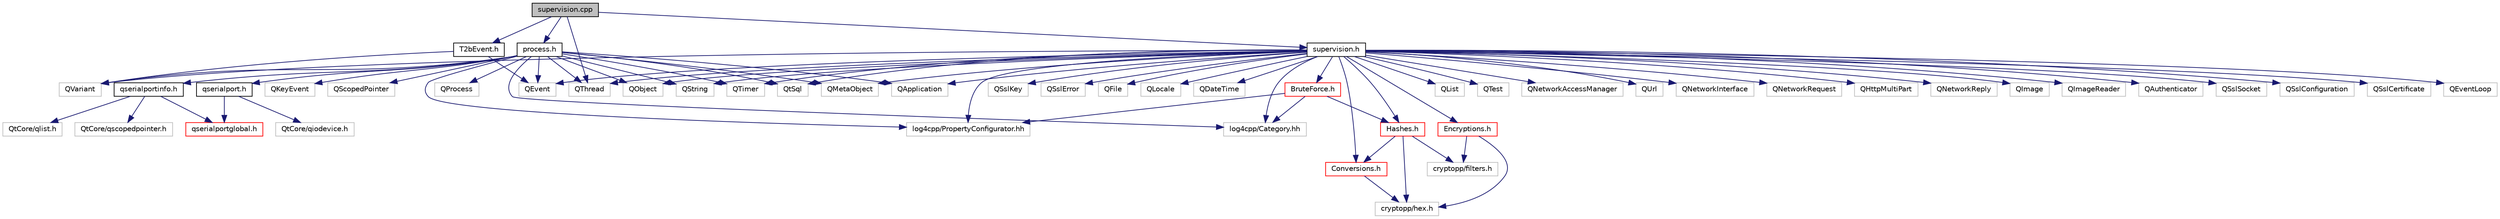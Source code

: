 digraph "supervision.cpp"
{
 // LATEX_PDF_SIZE
  edge [fontname="Helvetica",fontsize="10",labelfontname="Helvetica",labelfontsize="10"];
  node [fontname="Helvetica",fontsize="10",shape=record];
  Node1 [label="supervision.cpp",height=0.2,width=0.4,color="black", fillcolor="grey75", style="filled", fontcolor="black",tooltip="supervision class definition"];
  Node1 -> Node2 [color="midnightblue",fontsize="10",style="solid",fontname="Helvetica"];
  Node2 [label="process.h",height=0.2,width=0.4,color="black", fillcolor="white", style="filled",URL="$process_8h.html",tooltip="Process_qobject and Process_qthread class declaration."];
  Node2 -> Node3 [color="midnightblue",fontsize="10",style="solid",fontname="Helvetica"];
  Node3 [label="QMetaObject",height=0.2,width=0.4,color="grey75", fillcolor="white", style="filled",tooltip=" "];
  Node2 -> Node4 [color="midnightblue",fontsize="10",style="solid",fontname="Helvetica"];
  Node4 [label="QApplication",height=0.2,width=0.4,color="grey75", fillcolor="white", style="filled",tooltip=" "];
  Node2 -> Node5 [color="midnightblue",fontsize="10",style="solid",fontname="Helvetica"];
  Node5 [label="QVariant",height=0.2,width=0.4,color="grey75", fillcolor="white", style="filled",tooltip=" "];
  Node2 -> Node6 [color="midnightblue",fontsize="10",style="solid",fontname="Helvetica"];
  Node6 [label="QObject",height=0.2,width=0.4,color="grey75", fillcolor="white", style="filled",tooltip=" "];
  Node2 -> Node7 [color="midnightblue",fontsize="10",style="solid",fontname="Helvetica"];
  Node7 [label="QThread",height=0.2,width=0.4,color="grey75", fillcolor="white", style="filled",tooltip=" "];
  Node2 -> Node8 [color="midnightblue",fontsize="10",style="solid",fontname="Helvetica"];
  Node8 [label="QString",height=0.2,width=0.4,color="grey75", fillcolor="white", style="filled",tooltip=" "];
  Node2 -> Node9 [color="midnightblue",fontsize="10",style="solid",fontname="Helvetica"];
  Node9 [label="QEvent",height=0.2,width=0.4,color="grey75", fillcolor="white", style="filled",tooltip=" "];
  Node2 -> Node10 [color="midnightblue",fontsize="10",style="solid",fontname="Helvetica"];
  Node10 [label="QTimer",height=0.2,width=0.4,color="grey75", fillcolor="white", style="filled",tooltip=" "];
  Node2 -> Node11 [color="midnightblue",fontsize="10",style="solid",fontname="Helvetica"];
  Node11 [label="QProcess",height=0.2,width=0.4,color="grey75", fillcolor="white", style="filled",tooltip=" "];
  Node2 -> Node12 [color="midnightblue",fontsize="10",style="solid",fontname="Helvetica"];
  Node12 [label="QtSql",height=0.2,width=0.4,color="grey75", fillcolor="white", style="filled",tooltip=" "];
  Node2 -> Node13 [color="midnightblue",fontsize="10",style="solid",fontname="Helvetica"];
  Node13 [label="qserialport.h",height=0.2,width=0.4,color="black", fillcolor="white", style="filled",URL="$qserialport_8h_source.html",tooltip=" "];
  Node13 -> Node14 [color="midnightblue",fontsize="10",style="solid",fontname="Helvetica"];
  Node14 [label="QtCore/qiodevice.h",height=0.2,width=0.4,color="grey75", fillcolor="white", style="filled",tooltip=" "];
  Node13 -> Node15 [color="midnightblue",fontsize="10",style="solid",fontname="Helvetica"];
  Node15 [label="qserialportglobal.h",height=0.2,width=0.4,color="red", fillcolor="white", style="filled",URL="$qserialportglobal_8h_source.html",tooltip=" "];
  Node2 -> Node18 [color="midnightblue",fontsize="10",style="solid",fontname="Helvetica"];
  Node18 [label="qserialportinfo.h",height=0.2,width=0.4,color="black", fillcolor="white", style="filled",URL="$qserialportinfo_8h_source.html",tooltip=" "];
  Node18 -> Node19 [color="midnightblue",fontsize="10",style="solid",fontname="Helvetica"];
  Node19 [label="QtCore/qlist.h",height=0.2,width=0.4,color="grey75", fillcolor="white", style="filled",tooltip=" "];
  Node18 -> Node20 [color="midnightblue",fontsize="10",style="solid",fontname="Helvetica"];
  Node20 [label="QtCore/qscopedpointer.h",height=0.2,width=0.4,color="grey75", fillcolor="white", style="filled",tooltip=" "];
  Node18 -> Node15 [color="midnightblue",fontsize="10",style="solid",fontname="Helvetica"];
  Node2 -> Node21 [color="midnightblue",fontsize="10",style="solid",fontname="Helvetica"];
  Node21 [label="QKeyEvent",height=0.2,width=0.4,color="grey75", fillcolor="white", style="filled",tooltip=" "];
  Node2 -> Node22 [color="midnightblue",fontsize="10",style="solid",fontname="Helvetica"];
  Node22 [label="QScopedPointer",height=0.2,width=0.4,color="grey75", fillcolor="white", style="filled",tooltip=" "];
  Node2 -> Node23 [color="midnightblue",fontsize="10",style="solid",fontname="Helvetica"];
  Node23 [label="log4cpp/Category.hh",height=0.2,width=0.4,color="grey75", fillcolor="white", style="filled",tooltip=" "];
  Node2 -> Node24 [color="midnightblue",fontsize="10",style="solid",fontname="Helvetica"];
  Node24 [label="log4cpp/PropertyConfigurator.hh",height=0.2,width=0.4,color="grey75", fillcolor="white", style="filled",tooltip=" "];
  Node1 -> Node25 [color="midnightblue",fontsize="10",style="solid",fontname="Helvetica"];
  Node25 [label="supervision.h",height=0.2,width=0.4,color="black", fillcolor="white", style="filled",URL="$supervision_8h.html",tooltip="supervision class declaration"];
  Node25 -> Node26 [color="midnightblue",fontsize="10",style="solid",fontname="Helvetica"];
  Node26 [label="Hashes.h",height=0.2,width=0.4,color="red", fillcolor="white", style="filled",URL="$_hashes_8h_source.html",tooltip=" "];
  Node26 -> Node27 [color="midnightblue",fontsize="10",style="solid",fontname="Helvetica"];
  Node27 [label="cryptopp/filters.h",height=0.2,width=0.4,color="grey75", fillcolor="white", style="filled",tooltip=" "];
  Node26 -> Node28 [color="midnightblue",fontsize="10",style="solid",fontname="Helvetica"];
  Node28 [label="cryptopp/hex.h",height=0.2,width=0.4,color="grey75", fillcolor="white", style="filled",tooltip=" "];
  Node26 -> Node39 [color="midnightblue",fontsize="10",style="solid",fontname="Helvetica"];
  Node39 [label="Conversions.h",height=0.2,width=0.4,color="red", fillcolor="white", style="filled",URL="$_conversions_8h_source.html",tooltip=" "];
  Node39 -> Node28 [color="midnightblue",fontsize="10",style="solid",fontname="Helvetica"];
  Node25 -> Node42 [color="midnightblue",fontsize="10",style="solid",fontname="Helvetica"];
  Node42 [label="Encryptions.h",height=0.2,width=0.4,color="red", fillcolor="white", style="filled",URL="$_encryptions_8h_source.html",tooltip=" "];
  Node42 -> Node27 [color="midnightblue",fontsize="10",style="solid",fontname="Helvetica"];
  Node42 -> Node28 [color="midnightblue",fontsize="10",style="solid",fontname="Helvetica"];
  Node25 -> Node39 [color="midnightblue",fontsize="10",style="solid",fontname="Helvetica"];
  Node25 -> Node70 [color="midnightblue",fontsize="10",style="solid",fontname="Helvetica"];
  Node70 [label="BruteForce.h",height=0.2,width=0.4,color="red", fillcolor="white", style="filled",URL="$_brute_force_8h_source.html",tooltip=" "];
  Node70 -> Node26 [color="midnightblue",fontsize="10",style="solid",fontname="Helvetica"];
  Node70 -> Node23 [color="midnightblue",fontsize="10",style="solid",fontname="Helvetica"];
  Node70 -> Node24 [color="midnightblue",fontsize="10",style="solid",fontname="Helvetica"];
  Node25 -> Node3 [color="midnightblue",fontsize="10",style="solid",fontname="Helvetica"];
  Node25 -> Node4 [color="midnightblue",fontsize="10",style="solid",fontname="Helvetica"];
  Node25 -> Node5 [color="midnightblue",fontsize="10",style="solid",fontname="Helvetica"];
  Node25 -> Node6 [color="midnightblue",fontsize="10",style="solid",fontname="Helvetica"];
  Node25 -> Node7 [color="midnightblue",fontsize="10",style="solid",fontname="Helvetica"];
  Node25 -> Node8 [color="midnightblue",fontsize="10",style="solid",fontname="Helvetica"];
  Node25 -> Node9 [color="midnightblue",fontsize="10",style="solid",fontname="Helvetica"];
  Node25 -> Node71 [color="midnightblue",fontsize="10",style="solid",fontname="Helvetica"];
  Node71 [label="QList",height=0.2,width=0.4,color="grey75", fillcolor="white", style="filled",tooltip=" "];
  Node25 -> Node10 [color="midnightblue",fontsize="10",style="solid",fontname="Helvetica"];
  Node25 -> Node72 [color="midnightblue",fontsize="10",style="solid",fontname="Helvetica"];
  Node72 [label="QTest",height=0.2,width=0.4,color="grey75", fillcolor="white", style="filled",tooltip=" "];
  Node25 -> Node73 [color="midnightblue",fontsize="10",style="solid",fontname="Helvetica"];
  Node73 [label="QNetworkAccessManager",height=0.2,width=0.4,color="grey75", fillcolor="white", style="filled",tooltip=" "];
  Node25 -> Node74 [color="midnightblue",fontsize="10",style="solid",fontname="Helvetica"];
  Node74 [label="QUrl",height=0.2,width=0.4,color="grey75", fillcolor="white", style="filled",tooltip=" "];
  Node25 -> Node75 [color="midnightblue",fontsize="10",style="solid",fontname="Helvetica"];
  Node75 [label="QNetworkInterface",height=0.2,width=0.4,color="grey75", fillcolor="white", style="filled",tooltip=" "];
  Node25 -> Node76 [color="midnightblue",fontsize="10",style="solid",fontname="Helvetica"];
  Node76 [label="QNetworkRequest",height=0.2,width=0.4,color="grey75", fillcolor="white", style="filled",tooltip=" "];
  Node25 -> Node77 [color="midnightblue",fontsize="10",style="solid",fontname="Helvetica"];
  Node77 [label="QHttpMultiPart",height=0.2,width=0.4,color="grey75", fillcolor="white", style="filled",tooltip=" "];
  Node25 -> Node78 [color="midnightblue",fontsize="10",style="solid",fontname="Helvetica"];
  Node78 [label="QNetworkReply",height=0.2,width=0.4,color="grey75", fillcolor="white", style="filled",tooltip=" "];
  Node25 -> Node79 [color="midnightblue",fontsize="10",style="solid",fontname="Helvetica"];
  Node79 [label="QImage",height=0.2,width=0.4,color="grey75", fillcolor="white", style="filled",tooltip=" "];
  Node25 -> Node80 [color="midnightblue",fontsize="10",style="solid",fontname="Helvetica"];
  Node80 [label="QImageReader",height=0.2,width=0.4,color="grey75", fillcolor="white", style="filled",tooltip=" "];
  Node25 -> Node81 [color="midnightblue",fontsize="10",style="solid",fontname="Helvetica"];
  Node81 [label="QAuthenticator",height=0.2,width=0.4,color="grey75", fillcolor="white", style="filled",tooltip=" "];
  Node25 -> Node82 [color="midnightblue",fontsize="10",style="solid",fontname="Helvetica"];
  Node82 [label="QSslSocket",height=0.2,width=0.4,color="grey75", fillcolor="white", style="filled",tooltip=" "];
  Node25 -> Node83 [color="midnightblue",fontsize="10",style="solid",fontname="Helvetica"];
  Node83 [label="QSslConfiguration",height=0.2,width=0.4,color="grey75", fillcolor="white", style="filled",tooltip=" "];
  Node25 -> Node84 [color="midnightblue",fontsize="10",style="solid",fontname="Helvetica"];
  Node84 [label="QSslCertificate",height=0.2,width=0.4,color="grey75", fillcolor="white", style="filled",tooltip=" "];
  Node25 -> Node85 [color="midnightblue",fontsize="10",style="solid",fontname="Helvetica"];
  Node85 [label="QEventLoop",height=0.2,width=0.4,color="grey75", fillcolor="white", style="filled",tooltip=" "];
  Node25 -> Node86 [color="midnightblue",fontsize="10",style="solid",fontname="Helvetica"];
  Node86 [label="QSslKey",height=0.2,width=0.4,color="grey75", fillcolor="white", style="filled",tooltip=" "];
  Node25 -> Node87 [color="midnightblue",fontsize="10",style="solid",fontname="Helvetica"];
  Node87 [label="QSslError",height=0.2,width=0.4,color="grey75", fillcolor="white", style="filled",tooltip=" "];
  Node25 -> Node88 [color="midnightblue",fontsize="10",style="solid",fontname="Helvetica"];
  Node88 [label="QFile",height=0.2,width=0.4,color="grey75", fillcolor="white", style="filled",tooltip=" "];
  Node25 -> Node12 [color="midnightblue",fontsize="10",style="solid",fontname="Helvetica"];
  Node25 -> Node89 [color="midnightblue",fontsize="10",style="solid",fontname="Helvetica"];
  Node89 [label="QLocale",height=0.2,width=0.4,color="grey75", fillcolor="white", style="filled",tooltip=" "];
  Node25 -> Node90 [color="midnightblue",fontsize="10",style="solid",fontname="Helvetica"];
  Node90 [label="QDateTime",height=0.2,width=0.4,color="grey75", fillcolor="white", style="filled",tooltip=" "];
  Node25 -> Node23 [color="midnightblue",fontsize="10",style="solid",fontname="Helvetica"];
  Node25 -> Node24 [color="midnightblue",fontsize="10",style="solid",fontname="Helvetica"];
  Node1 -> Node7 [color="midnightblue",fontsize="10",style="solid",fontname="Helvetica"];
  Node1 -> Node91 [color="midnightblue",fontsize="10",style="solid",fontname="Helvetica"];
  Node91 [label="T2bEvent.h",height=0.2,width=0.4,color="black", fillcolor="white", style="filled",URL="$_t2b_event_8h_source.html",tooltip=" "];
  Node91 -> Node9 [color="midnightblue",fontsize="10",style="solid",fontname="Helvetica"];
  Node91 -> Node5 [color="midnightblue",fontsize="10",style="solid",fontname="Helvetica"];
}
